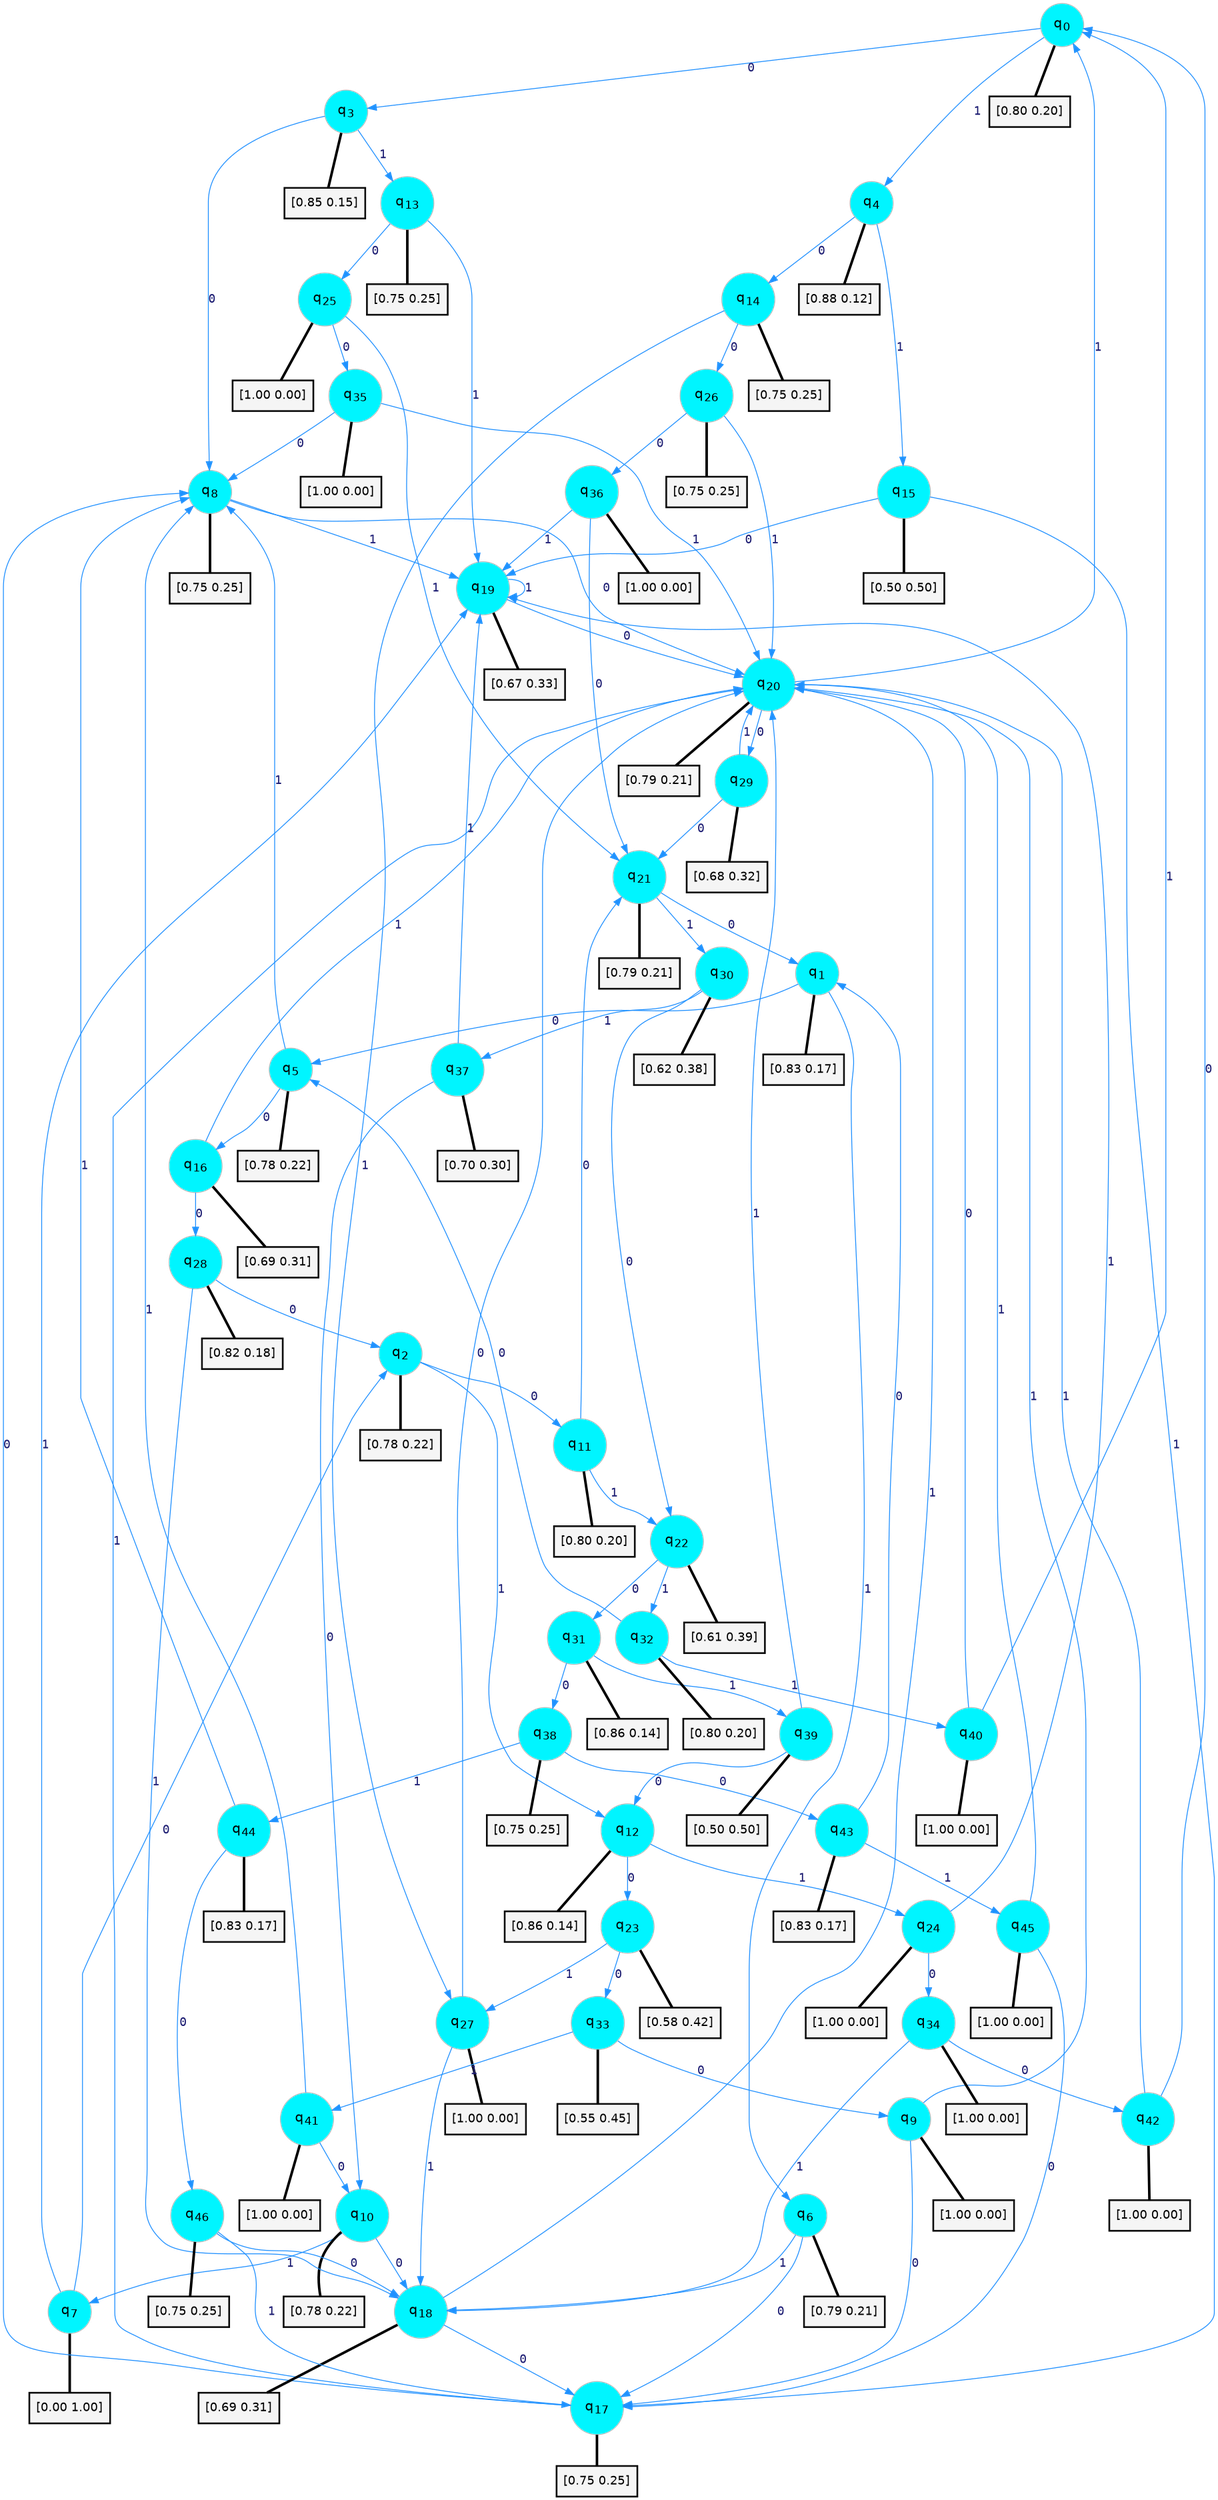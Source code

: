 digraph G {
graph [
bgcolor=transparent, dpi=300, rankdir=TD, size="40,25"];
node [
color=gray, fillcolor=turquoise1, fontcolor=black, fontname=Helvetica, fontsize=16, fontweight=bold, shape=circle, style=filled];
edge [
arrowsize=1, color=dodgerblue1, fontcolor=midnightblue, fontname=courier, fontweight=bold, penwidth=1, style=solid, weight=20];
0[label=<q<SUB>0</SUB>>];
1[label=<q<SUB>1</SUB>>];
2[label=<q<SUB>2</SUB>>];
3[label=<q<SUB>3</SUB>>];
4[label=<q<SUB>4</SUB>>];
5[label=<q<SUB>5</SUB>>];
6[label=<q<SUB>6</SUB>>];
7[label=<q<SUB>7</SUB>>];
8[label=<q<SUB>8</SUB>>];
9[label=<q<SUB>9</SUB>>];
10[label=<q<SUB>10</SUB>>];
11[label=<q<SUB>11</SUB>>];
12[label=<q<SUB>12</SUB>>];
13[label=<q<SUB>13</SUB>>];
14[label=<q<SUB>14</SUB>>];
15[label=<q<SUB>15</SUB>>];
16[label=<q<SUB>16</SUB>>];
17[label=<q<SUB>17</SUB>>];
18[label=<q<SUB>18</SUB>>];
19[label=<q<SUB>19</SUB>>];
20[label=<q<SUB>20</SUB>>];
21[label=<q<SUB>21</SUB>>];
22[label=<q<SUB>22</SUB>>];
23[label=<q<SUB>23</SUB>>];
24[label=<q<SUB>24</SUB>>];
25[label=<q<SUB>25</SUB>>];
26[label=<q<SUB>26</SUB>>];
27[label=<q<SUB>27</SUB>>];
28[label=<q<SUB>28</SUB>>];
29[label=<q<SUB>29</SUB>>];
30[label=<q<SUB>30</SUB>>];
31[label=<q<SUB>31</SUB>>];
32[label=<q<SUB>32</SUB>>];
33[label=<q<SUB>33</SUB>>];
34[label=<q<SUB>34</SUB>>];
35[label=<q<SUB>35</SUB>>];
36[label=<q<SUB>36</SUB>>];
37[label=<q<SUB>37</SUB>>];
38[label=<q<SUB>38</SUB>>];
39[label=<q<SUB>39</SUB>>];
40[label=<q<SUB>40</SUB>>];
41[label=<q<SUB>41</SUB>>];
42[label=<q<SUB>42</SUB>>];
43[label=<q<SUB>43</SUB>>];
44[label=<q<SUB>44</SUB>>];
45[label=<q<SUB>45</SUB>>];
46[label=<q<SUB>46</SUB>>];
47[label="[0.80 0.20]", shape=box,fontcolor=black, fontname=Helvetica, fontsize=14, penwidth=2, fillcolor=whitesmoke,color=black];
48[label="[0.83 0.17]", shape=box,fontcolor=black, fontname=Helvetica, fontsize=14, penwidth=2, fillcolor=whitesmoke,color=black];
49[label="[0.78 0.22]", shape=box,fontcolor=black, fontname=Helvetica, fontsize=14, penwidth=2, fillcolor=whitesmoke,color=black];
50[label="[0.85 0.15]", shape=box,fontcolor=black, fontname=Helvetica, fontsize=14, penwidth=2, fillcolor=whitesmoke,color=black];
51[label="[0.88 0.12]", shape=box,fontcolor=black, fontname=Helvetica, fontsize=14, penwidth=2, fillcolor=whitesmoke,color=black];
52[label="[0.78 0.22]", shape=box,fontcolor=black, fontname=Helvetica, fontsize=14, penwidth=2, fillcolor=whitesmoke,color=black];
53[label="[0.79 0.21]", shape=box,fontcolor=black, fontname=Helvetica, fontsize=14, penwidth=2, fillcolor=whitesmoke,color=black];
54[label="[0.00 1.00]", shape=box,fontcolor=black, fontname=Helvetica, fontsize=14, penwidth=2, fillcolor=whitesmoke,color=black];
55[label="[0.75 0.25]", shape=box,fontcolor=black, fontname=Helvetica, fontsize=14, penwidth=2, fillcolor=whitesmoke,color=black];
56[label="[1.00 0.00]", shape=box,fontcolor=black, fontname=Helvetica, fontsize=14, penwidth=2, fillcolor=whitesmoke,color=black];
57[label="[0.78 0.22]", shape=box,fontcolor=black, fontname=Helvetica, fontsize=14, penwidth=2, fillcolor=whitesmoke,color=black];
58[label="[0.80 0.20]", shape=box,fontcolor=black, fontname=Helvetica, fontsize=14, penwidth=2, fillcolor=whitesmoke,color=black];
59[label="[0.86 0.14]", shape=box,fontcolor=black, fontname=Helvetica, fontsize=14, penwidth=2, fillcolor=whitesmoke,color=black];
60[label="[0.75 0.25]", shape=box,fontcolor=black, fontname=Helvetica, fontsize=14, penwidth=2, fillcolor=whitesmoke,color=black];
61[label="[0.75 0.25]", shape=box,fontcolor=black, fontname=Helvetica, fontsize=14, penwidth=2, fillcolor=whitesmoke,color=black];
62[label="[0.50 0.50]", shape=box,fontcolor=black, fontname=Helvetica, fontsize=14, penwidth=2, fillcolor=whitesmoke,color=black];
63[label="[0.69 0.31]", shape=box,fontcolor=black, fontname=Helvetica, fontsize=14, penwidth=2, fillcolor=whitesmoke,color=black];
64[label="[0.75 0.25]", shape=box,fontcolor=black, fontname=Helvetica, fontsize=14, penwidth=2, fillcolor=whitesmoke,color=black];
65[label="[0.69 0.31]", shape=box,fontcolor=black, fontname=Helvetica, fontsize=14, penwidth=2, fillcolor=whitesmoke,color=black];
66[label="[0.67 0.33]", shape=box,fontcolor=black, fontname=Helvetica, fontsize=14, penwidth=2, fillcolor=whitesmoke,color=black];
67[label="[0.79 0.21]", shape=box,fontcolor=black, fontname=Helvetica, fontsize=14, penwidth=2, fillcolor=whitesmoke,color=black];
68[label="[0.79 0.21]", shape=box,fontcolor=black, fontname=Helvetica, fontsize=14, penwidth=2, fillcolor=whitesmoke,color=black];
69[label="[0.61 0.39]", shape=box,fontcolor=black, fontname=Helvetica, fontsize=14, penwidth=2, fillcolor=whitesmoke,color=black];
70[label="[0.58 0.42]", shape=box,fontcolor=black, fontname=Helvetica, fontsize=14, penwidth=2, fillcolor=whitesmoke,color=black];
71[label="[1.00 0.00]", shape=box,fontcolor=black, fontname=Helvetica, fontsize=14, penwidth=2, fillcolor=whitesmoke,color=black];
72[label="[1.00 0.00]", shape=box,fontcolor=black, fontname=Helvetica, fontsize=14, penwidth=2, fillcolor=whitesmoke,color=black];
73[label="[0.75 0.25]", shape=box,fontcolor=black, fontname=Helvetica, fontsize=14, penwidth=2, fillcolor=whitesmoke,color=black];
74[label="[1.00 0.00]", shape=box,fontcolor=black, fontname=Helvetica, fontsize=14, penwidth=2, fillcolor=whitesmoke,color=black];
75[label="[0.82 0.18]", shape=box,fontcolor=black, fontname=Helvetica, fontsize=14, penwidth=2, fillcolor=whitesmoke,color=black];
76[label="[0.68 0.32]", shape=box,fontcolor=black, fontname=Helvetica, fontsize=14, penwidth=2, fillcolor=whitesmoke,color=black];
77[label="[0.62 0.38]", shape=box,fontcolor=black, fontname=Helvetica, fontsize=14, penwidth=2, fillcolor=whitesmoke,color=black];
78[label="[0.86 0.14]", shape=box,fontcolor=black, fontname=Helvetica, fontsize=14, penwidth=2, fillcolor=whitesmoke,color=black];
79[label="[0.80 0.20]", shape=box,fontcolor=black, fontname=Helvetica, fontsize=14, penwidth=2, fillcolor=whitesmoke,color=black];
80[label="[0.55 0.45]", shape=box,fontcolor=black, fontname=Helvetica, fontsize=14, penwidth=2, fillcolor=whitesmoke,color=black];
81[label="[1.00 0.00]", shape=box,fontcolor=black, fontname=Helvetica, fontsize=14, penwidth=2, fillcolor=whitesmoke,color=black];
82[label="[1.00 0.00]", shape=box,fontcolor=black, fontname=Helvetica, fontsize=14, penwidth=2, fillcolor=whitesmoke,color=black];
83[label="[1.00 0.00]", shape=box,fontcolor=black, fontname=Helvetica, fontsize=14, penwidth=2, fillcolor=whitesmoke,color=black];
84[label="[0.70 0.30]", shape=box,fontcolor=black, fontname=Helvetica, fontsize=14, penwidth=2, fillcolor=whitesmoke,color=black];
85[label="[0.75 0.25]", shape=box,fontcolor=black, fontname=Helvetica, fontsize=14, penwidth=2, fillcolor=whitesmoke,color=black];
86[label="[0.50 0.50]", shape=box,fontcolor=black, fontname=Helvetica, fontsize=14, penwidth=2, fillcolor=whitesmoke,color=black];
87[label="[1.00 0.00]", shape=box,fontcolor=black, fontname=Helvetica, fontsize=14, penwidth=2, fillcolor=whitesmoke,color=black];
88[label="[1.00 0.00]", shape=box,fontcolor=black, fontname=Helvetica, fontsize=14, penwidth=2, fillcolor=whitesmoke,color=black];
89[label="[1.00 0.00]", shape=box,fontcolor=black, fontname=Helvetica, fontsize=14, penwidth=2, fillcolor=whitesmoke,color=black];
90[label="[0.83 0.17]", shape=box,fontcolor=black, fontname=Helvetica, fontsize=14, penwidth=2, fillcolor=whitesmoke,color=black];
91[label="[0.83 0.17]", shape=box,fontcolor=black, fontname=Helvetica, fontsize=14, penwidth=2, fillcolor=whitesmoke,color=black];
92[label="[1.00 0.00]", shape=box,fontcolor=black, fontname=Helvetica, fontsize=14, penwidth=2, fillcolor=whitesmoke,color=black];
93[label="[0.75 0.25]", shape=box,fontcolor=black, fontname=Helvetica, fontsize=14, penwidth=2, fillcolor=whitesmoke,color=black];
0->3 [label=0];
0->4 [label=1];
0->47 [arrowhead=none, penwidth=3,color=black];
1->5 [label=0];
1->6 [label=1];
1->48 [arrowhead=none, penwidth=3,color=black];
2->11 [label=0];
2->12 [label=1];
2->49 [arrowhead=none, penwidth=3,color=black];
3->8 [label=0];
3->13 [label=1];
3->50 [arrowhead=none, penwidth=3,color=black];
4->14 [label=0];
4->15 [label=1];
4->51 [arrowhead=none, penwidth=3,color=black];
5->16 [label=0];
5->8 [label=1];
5->52 [arrowhead=none, penwidth=3,color=black];
6->17 [label=0];
6->18 [label=1];
6->53 [arrowhead=none, penwidth=3,color=black];
7->2 [label=0];
7->19 [label=1];
7->54 [arrowhead=none, penwidth=3,color=black];
8->20 [label=0];
8->19 [label=1];
8->55 [arrowhead=none, penwidth=3,color=black];
9->17 [label=0];
9->20 [label=1];
9->56 [arrowhead=none, penwidth=3,color=black];
10->18 [label=0];
10->7 [label=1];
10->57 [arrowhead=none, penwidth=3,color=black];
11->21 [label=0];
11->22 [label=1];
11->58 [arrowhead=none, penwidth=3,color=black];
12->23 [label=0];
12->24 [label=1];
12->59 [arrowhead=none, penwidth=3,color=black];
13->25 [label=0];
13->19 [label=1];
13->60 [arrowhead=none, penwidth=3,color=black];
14->26 [label=0];
14->27 [label=1];
14->61 [arrowhead=none, penwidth=3,color=black];
15->19 [label=0];
15->17 [label=1];
15->62 [arrowhead=none, penwidth=3,color=black];
16->28 [label=0];
16->20 [label=1];
16->63 [arrowhead=none, penwidth=3,color=black];
17->8 [label=0];
17->20 [label=1];
17->64 [arrowhead=none, penwidth=3,color=black];
18->17 [label=0];
18->20 [label=1];
18->65 [arrowhead=none, penwidth=3,color=black];
19->20 [label=0];
19->19 [label=1];
19->66 [arrowhead=none, penwidth=3,color=black];
20->29 [label=0];
20->0 [label=1];
20->67 [arrowhead=none, penwidth=3,color=black];
21->1 [label=0];
21->30 [label=1];
21->68 [arrowhead=none, penwidth=3,color=black];
22->31 [label=0];
22->32 [label=1];
22->69 [arrowhead=none, penwidth=3,color=black];
23->33 [label=0];
23->27 [label=1];
23->70 [arrowhead=none, penwidth=3,color=black];
24->34 [label=0];
24->19 [label=1];
24->71 [arrowhead=none, penwidth=3,color=black];
25->35 [label=0];
25->21 [label=1];
25->72 [arrowhead=none, penwidth=3,color=black];
26->36 [label=0];
26->20 [label=1];
26->73 [arrowhead=none, penwidth=3,color=black];
27->20 [label=0];
27->18 [label=1];
27->74 [arrowhead=none, penwidth=3,color=black];
28->2 [label=0];
28->18 [label=1];
28->75 [arrowhead=none, penwidth=3,color=black];
29->21 [label=0];
29->20 [label=1];
29->76 [arrowhead=none, penwidth=3,color=black];
30->22 [label=0];
30->37 [label=1];
30->77 [arrowhead=none, penwidth=3,color=black];
31->38 [label=0];
31->39 [label=1];
31->78 [arrowhead=none, penwidth=3,color=black];
32->5 [label=0];
32->40 [label=1];
32->79 [arrowhead=none, penwidth=3,color=black];
33->9 [label=0];
33->41 [label=1];
33->80 [arrowhead=none, penwidth=3,color=black];
34->42 [label=0];
34->18 [label=1];
34->81 [arrowhead=none, penwidth=3,color=black];
35->8 [label=0];
35->20 [label=1];
35->82 [arrowhead=none, penwidth=3,color=black];
36->21 [label=0];
36->19 [label=1];
36->83 [arrowhead=none, penwidth=3,color=black];
37->10 [label=0];
37->19 [label=1];
37->84 [arrowhead=none, penwidth=3,color=black];
38->43 [label=0];
38->44 [label=1];
38->85 [arrowhead=none, penwidth=3,color=black];
39->12 [label=0];
39->20 [label=1];
39->86 [arrowhead=none, penwidth=3,color=black];
40->20 [label=0];
40->0 [label=1];
40->87 [arrowhead=none, penwidth=3,color=black];
41->10 [label=0];
41->8 [label=1];
41->88 [arrowhead=none, penwidth=3,color=black];
42->0 [label=0];
42->20 [label=1];
42->89 [arrowhead=none, penwidth=3,color=black];
43->1 [label=0];
43->45 [label=1];
43->90 [arrowhead=none, penwidth=3,color=black];
44->46 [label=0];
44->8 [label=1];
44->91 [arrowhead=none, penwidth=3,color=black];
45->17 [label=0];
45->20 [label=1];
45->92 [arrowhead=none, penwidth=3,color=black];
46->18 [label=0];
46->17 [label=1];
46->93 [arrowhead=none, penwidth=3,color=black];
}

